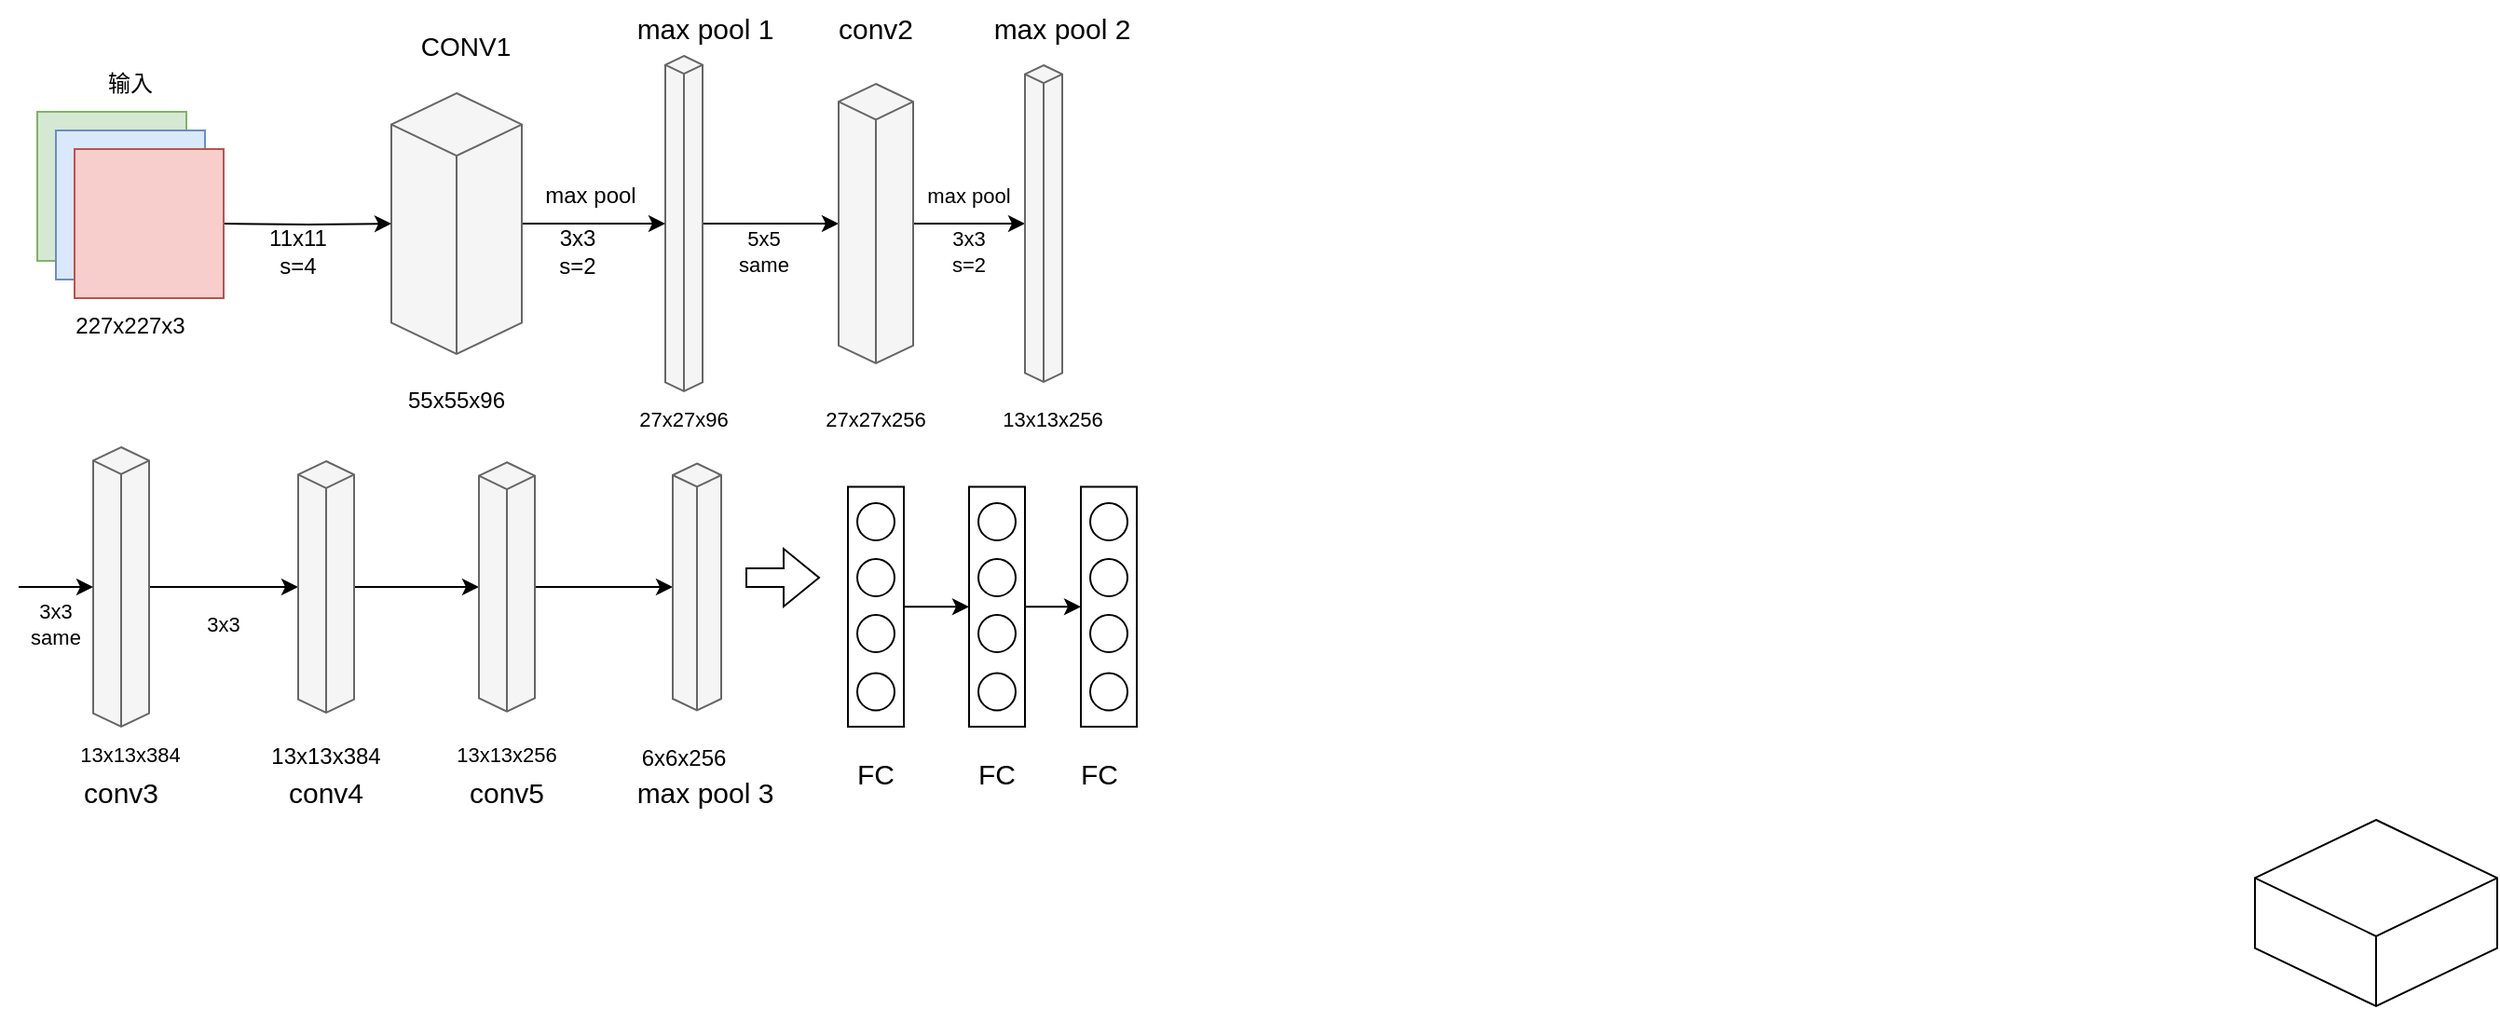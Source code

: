 <mxfile version="17.5.0" type="github">
  <diagram id="Er3TAs0pc6LTdXsy5Ztc" name="第 1 页">
    <mxGraphModel dx="1636" dy="436" grid="1" gridSize="10" guides="1" tooltips="1" connect="1" arrows="1" fold="1" page="1" pageScale="1" pageWidth="827" pageHeight="1169" math="0" shadow="0">
      <root>
        <mxCell id="0" />
        <mxCell id="1" parent="0" />
        <mxCell id="eM4Fs4ned6SNrwgzO55C-5" value="" style="whiteSpace=wrap;html=1;shape=mxgraph.basic.isocube;isoAngle=15;" vertex="1" parent="1">
          <mxGeometry x="440" y="490" width="130" height="100" as="geometry" />
        </mxCell>
        <mxCell id="eM4Fs4ned6SNrwgzO55C-41" value="" style="edgeStyle=orthogonalEdgeStyle;rounded=0;orthogonalLoop=1;jettySize=auto;html=1;fontSize=11;" edge="1" parent="1" source="eM4Fs4ned6SNrwgzO55C-13" target="eM4Fs4ned6SNrwgzO55C-39">
          <mxGeometry relative="1" as="geometry" />
        </mxCell>
        <mxCell id="eM4Fs4ned6SNrwgzO55C-13" value="" style="html=1;whiteSpace=wrap;shape=isoCube2;backgroundOutline=1;isoAngle=15;fillColor=#f5f5f5;fontColor=#333333;strokeColor=#666666;" vertex="1" parent="1">
          <mxGeometry x="-413" y="80" width="20" height="180" as="geometry" />
        </mxCell>
        <mxCell id="eM4Fs4ned6SNrwgzO55C-31" value="" style="edgeStyle=orthogonalEdgeStyle;rounded=0;orthogonalLoop=1;jettySize=auto;html=1;" edge="1" parent="1" source="eM4Fs4ned6SNrwgzO55C-20" target="eM4Fs4ned6SNrwgzO55C-13">
          <mxGeometry relative="1" as="geometry" />
        </mxCell>
        <mxCell id="eM4Fs4ned6SNrwgzO55C-20" value="" style="html=1;whiteSpace=wrap;shape=isoCube2;backgroundOutline=1;isoAngle=15;fillColor=#f5f5f5;fontColor=#333333;strokeColor=#666666;" vertex="1" parent="1">
          <mxGeometry x="-560" y="100" width="70" height="140" as="geometry" />
        </mxCell>
        <mxCell id="eM4Fs4ned6SNrwgzO55C-22" value="" style="edgeStyle=orthogonalEdgeStyle;rounded=0;orthogonalLoop=1;jettySize=auto;html=1;" edge="1" parent="1" target="eM4Fs4ned6SNrwgzO55C-20">
          <mxGeometry relative="1" as="geometry">
            <mxPoint x="-650" y="170" as="sourcePoint" />
          </mxGeometry>
        </mxCell>
        <mxCell id="eM4Fs4ned6SNrwgzO55C-23" value="输入" style="text;html=1;strokeColor=none;fillColor=none;align=center;verticalAlign=middle;whiteSpace=wrap;rounded=0;" vertex="1" parent="1">
          <mxGeometry x="-730" y="80" width="60" height="30" as="geometry" />
        </mxCell>
        <mxCell id="eM4Fs4ned6SNrwgzO55C-28" value="" style="group" vertex="1" connectable="0" parent="1">
          <mxGeometry x="-750" y="110" width="100" height="100" as="geometry" />
        </mxCell>
        <mxCell id="eM4Fs4ned6SNrwgzO55C-25" value="" style="whiteSpace=wrap;html=1;aspect=fixed;fillColor=#d5e8d4;strokeColor=#82b366;" vertex="1" parent="eM4Fs4ned6SNrwgzO55C-28">
          <mxGeometry width="80" height="80" as="geometry" />
        </mxCell>
        <mxCell id="eM4Fs4ned6SNrwgzO55C-26" value="" style="whiteSpace=wrap;html=1;aspect=fixed;fillColor=#dae8fc;strokeColor=#6c8ebf;" vertex="1" parent="eM4Fs4ned6SNrwgzO55C-28">
          <mxGeometry x="10" y="10" width="80" height="80" as="geometry" />
        </mxCell>
        <mxCell id="eM4Fs4ned6SNrwgzO55C-27" value="" style="whiteSpace=wrap;html=1;aspect=fixed;fillColor=#f8cecc;strokeColor=#b85450;" vertex="1" parent="eM4Fs4ned6SNrwgzO55C-28">
          <mxGeometry x="20" y="20" width="80" height="80" as="geometry" />
        </mxCell>
        <mxCell id="eM4Fs4ned6SNrwgzO55C-29" value="227x227x3" style="text;html=1;strokeColor=none;fillColor=none;align=center;verticalAlign=middle;whiteSpace=wrap;rounded=0;" vertex="1" parent="1">
          <mxGeometry x="-730" y="210" width="60" height="30" as="geometry" />
        </mxCell>
        <mxCell id="eM4Fs4ned6SNrwgzO55C-30" value="11x11&lt;br&gt;s=4" style="text;html=1;strokeColor=none;fillColor=none;align=center;verticalAlign=middle;whiteSpace=wrap;rounded=0;" vertex="1" parent="1">
          <mxGeometry x="-640" y="170" width="60" height="30" as="geometry" />
        </mxCell>
        <mxCell id="eM4Fs4ned6SNrwgzO55C-32" value="3x3&lt;br&gt;s=2" style="text;html=1;strokeColor=none;fillColor=none;align=center;verticalAlign=middle;whiteSpace=wrap;rounded=0;" vertex="1" parent="1">
          <mxGeometry x="-490" y="170" width="60" height="30" as="geometry" />
        </mxCell>
        <mxCell id="eM4Fs4ned6SNrwgzO55C-33" value="&lt;font style=&quot;font-size: 14px&quot;&gt;CONV1&lt;/font&gt;" style="text;html=1;strokeColor=none;fillColor=none;align=center;verticalAlign=middle;whiteSpace=wrap;rounded=0;" vertex="1" parent="1">
          <mxGeometry x="-550" y="60" width="60" height="30" as="geometry" />
        </mxCell>
        <mxCell id="eM4Fs4ned6SNrwgzO55C-34" value="55x55x96" style="text;html=1;strokeColor=none;fillColor=none;align=center;verticalAlign=middle;whiteSpace=wrap;rounded=0;" vertex="1" parent="1">
          <mxGeometry x="-555" y="250" width="60" height="30" as="geometry" />
        </mxCell>
        <mxCell id="eM4Fs4ned6SNrwgzO55C-37" value="max pool" style="text;html=1;strokeColor=none;fillColor=none;align=center;verticalAlign=middle;whiteSpace=wrap;rounded=0;" vertex="1" parent="1">
          <mxGeometry x="-483" y="140" width="60" height="30" as="geometry" />
        </mxCell>
        <mxCell id="eM4Fs4ned6SNrwgzO55C-38" value="&lt;font style=&quot;font-size: 15px&quot;&gt;max pool 1&lt;/font&gt;" style="text;html=1;strokeColor=none;fillColor=none;align=center;verticalAlign=middle;whiteSpace=wrap;rounded=0;" vertex="1" parent="1">
          <mxGeometry x="-433" y="50" width="83" height="30" as="geometry" />
        </mxCell>
        <mxCell id="eM4Fs4ned6SNrwgzO55C-46" value="" style="edgeStyle=orthogonalEdgeStyle;rounded=0;orthogonalLoop=1;jettySize=auto;html=1;fontSize=11;" edge="1" parent="1" source="eM4Fs4ned6SNrwgzO55C-39" target="eM4Fs4ned6SNrwgzO55C-45">
          <mxGeometry relative="1" as="geometry" />
        </mxCell>
        <mxCell id="eM4Fs4ned6SNrwgzO55C-39" value="" style="html=1;whiteSpace=wrap;shape=isoCube2;backgroundOutline=1;isoAngle=15;fillColor=#f5f5f5;fontColor=#333333;strokeColor=#666666;" vertex="1" parent="1">
          <mxGeometry x="-320" y="95" width="40" height="150" as="geometry" />
        </mxCell>
        <mxCell id="eM4Fs4ned6SNrwgzO55C-40" value="&lt;font style=&quot;font-size: 15px&quot;&gt;conv2&lt;/font&gt;" style="text;html=1;strokeColor=none;fillColor=none;align=center;verticalAlign=middle;whiteSpace=wrap;rounded=0;" vertex="1" parent="1">
          <mxGeometry x="-330" y="50" width="60" height="30" as="geometry" />
        </mxCell>
        <mxCell id="eM4Fs4ned6SNrwgzO55C-42" value="5x5&lt;br&gt;same" style="text;html=1;strokeColor=none;fillColor=none;align=center;verticalAlign=middle;whiteSpace=wrap;rounded=0;fontSize=11;" vertex="1" parent="1">
          <mxGeometry x="-390" y="170" width="60" height="30" as="geometry" />
        </mxCell>
        <mxCell id="eM4Fs4ned6SNrwgzO55C-43" value="27x27x256" style="text;html=1;strokeColor=none;fillColor=none;align=center;verticalAlign=middle;whiteSpace=wrap;rounded=0;fontSize=11;" vertex="1" parent="1">
          <mxGeometry x="-330" y="260" width="60" height="30" as="geometry" />
        </mxCell>
        <mxCell id="eM4Fs4ned6SNrwgzO55C-44" value="27x27x96" style="text;html=1;strokeColor=none;fillColor=none;align=center;verticalAlign=middle;whiteSpace=wrap;rounded=0;fontSize=11;" vertex="1" parent="1">
          <mxGeometry x="-433" y="260" width="60" height="30" as="geometry" />
        </mxCell>
        <mxCell id="eM4Fs4ned6SNrwgzO55C-45" value="" style="html=1;whiteSpace=wrap;shape=isoCube2;backgroundOutline=1;isoAngle=15;fontSize=11;fillColor=#f5f5f5;fontColor=#333333;strokeColor=#666666;" vertex="1" parent="1">
          <mxGeometry x="-220" y="85" width="20" height="170" as="geometry" />
        </mxCell>
        <mxCell id="eM4Fs4ned6SNrwgzO55C-47" value="3x3&lt;br&gt;s=2" style="text;html=1;strokeColor=none;fillColor=none;align=center;verticalAlign=middle;whiteSpace=wrap;rounded=0;fontSize=11;" vertex="1" parent="1">
          <mxGeometry x="-280" y="170" width="60" height="30" as="geometry" />
        </mxCell>
        <mxCell id="eM4Fs4ned6SNrwgzO55C-48" value="max pool" style="text;html=1;strokeColor=none;fillColor=none;align=center;verticalAlign=middle;whiteSpace=wrap;rounded=0;fontSize=11;" vertex="1" parent="1">
          <mxGeometry x="-280" y="140" width="60" height="30" as="geometry" />
        </mxCell>
        <mxCell id="eM4Fs4ned6SNrwgzO55C-49" value="&lt;font style=&quot;font-size: 15px&quot;&gt;max pool 2&lt;/font&gt;" style="text;html=1;strokeColor=none;fillColor=none;align=center;verticalAlign=middle;whiteSpace=wrap;rounded=0;fontSize=11;" vertex="1" parent="1">
          <mxGeometry x="-240" y="50" width="80" height="30" as="geometry" />
        </mxCell>
        <mxCell id="eM4Fs4ned6SNrwgzO55C-50" value="13x13x256" style="text;html=1;strokeColor=none;fillColor=none;align=center;verticalAlign=middle;whiteSpace=wrap;rounded=0;fontSize=11;" vertex="1" parent="1">
          <mxGeometry x="-235" y="260" width="60" height="30" as="geometry" />
        </mxCell>
        <mxCell id="eM4Fs4ned6SNrwgzO55C-56" value="" style="edgeStyle=orthogonalEdgeStyle;rounded=0;orthogonalLoop=1;jettySize=auto;html=1;fontSize=11;" edge="1" parent="1" source="eM4Fs4ned6SNrwgzO55C-51" target="eM4Fs4ned6SNrwgzO55C-55">
          <mxGeometry relative="1" as="geometry" />
        </mxCell>
        <mxCell id="eM4Fs4ned6SNrwgzO55C-51" value="" style="html=1;whiteSpace=wrap;shape=isoCube2;backgroundOutline=1;isoAngle=15;fontSize=11;fillColor=#f5f5f5;fontColor=#333333;strokeColor=#666666;" vertex="1" parent="1">
          <mxGeometry x="-720" y="290" width="30" height="150" as="geometry" />
        </mxCell>
        <mxCell id="eM4Fs4ned6SNrwgzO55C-52" value="" style="endArrow=classic;html=1;rounded=0;fontSize=11;entryX=0;entryY=0.5;entryDx=0;entryDy=0;entryPerimeter=0;" edge="1" parent="1" target="eM4Fs4ned6SNrwgzO55C-51">
          <mxGeometry width="50" height="50" relative="1" as="geometry">
            <mxPoint x="-760" y="365" as="sourcePoint" />
            <mxPoint x="-510" y="330" as="targetPoint" />
          </mxGeometry>
        </mxCell>
        <mxCell id="eM4Fs4ned6SNrwgzO55C-53" value="3x3&lt;br&gt;same" style="text;html=1;strokeColor=none;fillColor=none;align=center;verticalAlign=middle;whiteSpace=wrap;rounded=0;fontSize=11;" vertex="1" parent="1">
          <mxGeometry x="-770" y="370" width="60" height="30" as="geometry" />
        </mxCell>
        <mxCell id="eM4Fs4ned6SNrwgzO55C-54" value="13x13x384" style="text;html=1;strokeColor=none;fillColor=none;align=center;verticalAlign=middle;whiteSpace=wrap;rounded=0;fontSize=11;" vertex="1" parent="1">
          <mxGeometry x="-730" y="440" width="60" height="30" as="geometry" />
        </mxCell>
        <mxCell id="eM4Fs4ned6SNrwgzO55C-60" value="" style="edgeStyle=orthogonalEdgeStyle;rounded=0;orthogonalLoop=1;jettySize=auto;html=1;fontSize=11;" edge="1" parent="1" source="eM4Fs4ned6SNrwgzO55C-55" target="eM4Fs4ned6SNrwgzO55C-58">
          <mxGeometry relative="1" as="geometry" />
        </mxCell>
        <mxCell id="eM4Fs4ned6SNrwgzO55C-55" value="" style="html=1;whiteSpace=wrap;shape=isoCube2;backgroundOutline=1;isoAngle=15;fontSize=11;fillColor=#f5f5f5;fontColor=#333333;strokeColor=#666666;" vertex="1" parent="1">
          <mxGeometry x="-610" y="297.5" width="30" height="135" as="geometry" />
        </mxCell>
        <mxCell id="eM4Fs4ned6SNrwgzO55C-57" value="3x3" style="text;html=1;strokeColor=none;fillColor=none;align=center;verticalAlign=middle;whiteSpace=wrap;rounded=0;fontSize=11;" vertex="1" parent="1">
          <mxGeometry x="-680" y="370" width="60" height="30" as="geometry" />
        </mxCell>
        <mxCell id="eM4Fs4ned6SNrwgzO55C-62" value="" style="edgeStyle=orthogonalEdgeStyle;rounded=0;orthogonalLoop=1;jettySize=auto;html=1;fontSize=11;" edge="1" parent="1" source="eM4Fs4ned6SNrwgzO55C-58" target="eM4Fs4ned6SNrwgzO55C-61">
          <mxGeometry relative="1" as="geometry" />
        </mxCell>
        <mxCell id="eM4Fs4ned6SNrwgzO55C-58" value="" style="html=1;whiteSpace=wrap;shape=isoCube2;backgroundOutline=1;isoAngle=15;fontSize=11;fillColor=#f5f5f5;fontColor=#333333;strokeColor=#666666;" vertex="1" parent="1">
          <mxGeometry x="-513" y="298.13" width="30" height="133.75" as="geometry" />
        </mxCell>
        <mxCell id="eM4Fs4ned6SNrwgzO55C-61" value="" style="html=1;whiteSpace=wrap;shape=isoCube2;backgroundOutline=1;isoAngle=15;fontSize=11;fillColor=#f5f5f5;fontColor=#333333;strokeColor=#666666;" vertex="1" parent="1">
          <mxGeometry x="-409" y="298.75" width="26" height="132.5" as="geometry" />
        </mxCell>
        <mxCell id="eM4Fs4ned6SNrwgzO55C-63" value="13x13x256" style="text;html=1;strokeColor=none;fillColor=none;align=center;verticalAlign=middle;whiteSpace=wrap;rounded=0;fontSize=11;" vertex="1" parent="1">
          <mxGeometry x="-528" y="440" width="60" height="30" as="geometry" />
        </mxCell>
        <mxCell id="eM4Fs4ned6SNrwgzO55C-65" value="&lt;font style=&quot;font-size: 15px&quot;&gt;conv3&lt;/font&gt;" style="text;html=1;strokeColor=none;fillColor=none;align=center;verticalAlign=middle;whiteSpace=wrap;rounded=0;fontSize=11;" vertex="1" parent="1">
          <mxGeometry x="-735" y="460" width="60" height="30" as="geometry" />
        </mxCell>
        <mxCell id="eM4Fs4ned6SNrwgzO55C-66" value="&lt;font style=&quot;font-size: 15px&quot;&gt;conv4&lt;/font&gt;" style="text;html=1;strokeColor=none;fillColor=none;align=center;verticalAlign=middle;whiteSpace=wrap;rounded=0;fontSize=11;" vertex="1" parent="1">
          <mxGeometry x="-625" y="460" width="60" height="30" as="geometry" />
        </mxCell>
        <mxCell id="eM4Fs4ned6SNrwgzO55C-67" value="&lt;font style=&quot;font-size: 15px&quot;&gt;conv5&lt;/font&gt;" style="text;html=1;strokeColor=none;fillColor=none;align=center;verticalAlign=middle;whiteSpace=wrap;rounded=0;fontSize=11;" vertex="1" parent="1">
          <mxGeometry x="-528" y="460" width="60" height="30" as="geometry" />
        </mxCell>
        <mxCell id="eM4Fs4ned6SNrwgzO55C-68" value="&lt;font style=&quot;font-size: 12px&quot;&gt;13x13x384&lt;/font&gt;" style="text;html=1;strokeColor=none;fillColor=none;align=center;verticalAlign=middle;whiteSpace=wrap;rounded=0;fontSize=14;" vertex="1" parent="1">
          <mxGeometry x="-625" y="440" width="60" height="30" as="geometry" />
        </mxCell>
        <mxCell id="eM4Fs4ned6SNrwgzO55C-69" value="&lt;font style=&quot;font-size: 12px&quot;&gt;6x6x256&lt;/font&gt;" style="text;html=1;strokeColor=none;fillColor=none;align=center;verticalAlign=middle;whiteSpace=wrap;rounded=0;fontSize=15;" vertex="1" parent="1">
          <mxGeometry x="-433" y="440" width="60" height="30" as="geometry" />
        </mxCell>
        <mxCell id="eM4Fs4ned6SNrwgzO55C-70" value="&lt;font style=&quot;font-size: 15px&quot;&gt;max pool 3&lt;/font&gt;" style="text;html=1;strokeColor=none;fillColor=none;align=center;verticalAlign=middle;whiteSpace=wrap;rounded=0;fontSize=12;" vertex="1" parent="1">
          <mxGeometry x="-433" y="460" width="83" height="30" as="geometry" />
        </mxCell>
        <mxCell id="eM4Fs4ned6SNrwgzO55C-72" value="" style="shape=flexArrow;endArrow=classic;html=1;rounded=0;fontSize=15;" edge="1" parent="1">
          <mxGeometry width="50" height="50" relative="1" as="geometry">
            <mxPoint x="-370" y="360" as="sourcePoint" />
            <mxPoint x="-330" y="360" as="targetPoint" />
          </mxGeometry>
        </mxCell>
        <mxCell id="eM4Fs4ned6SNrwgzO55C-92" value="" style="group" vertex="1" connectable="0" parent="1">
          <mxGeometry x="-315" y="311.25" width="30" height="128.75" as="geometry" />
        </mxCell>
        <mxCell id="eM4Fs4ned6SNrwgzO55C-74" value="" style="rounded=0;whiteSpace=wrap;html=1;fontSize=15;gradientColor=none;" vertex="1" parent="eM4Fs4ned6SNrwgzO55C-92">
          <mxGeometry width="30" height="128.75" as="geometry" />
        </mxCell>
        <mxCell id="eM4Fs4ned6SNrwgzO55C-75" value="" style="ellipse;whiteSpace=wrap;html=1;aspect=fixed;fontSize=15;gradientColor=none;" vertex="1" parent="eM4Fs4ned6SNrwgzO55C-92">
          <mxGeometry x="5" y="8.75" width="20" height="20" as="geometry" />
        </mxCell>
        <mxCell id="eM4Fs4ned6SNrwgzO55C-76" value="" style="ellipse;whiteSpace=wrap;html=1;aspect=fixed;fontSize=15;gradientColor=none;" vertex="1" parent="eM4Fs4ned6SNrwgzO55C-92">
          <mxGeometry x="5" y="38.75" width="20" height="20" as="geometry" />
        </mxCell>
        <mxCell id="eM4Fs4ned6SNrwgzO55C-77" value="" style="ellipse;whiteSpace=wrap;html=1;aspect=fixed;fontSize=15;gradientColor=none;" vertex="1" parent="eM4Fs4ned6SNrwgzO55C-92">
          <mxGeometry x="5" y="100" width="20" height="20" as="geometry" />
        </mxCell>
        <mxCell id="eM4Fs4ned6SNrwgzO55C-80" value="" style="ellipse;whiteSpace=wrap;html=1;aspect=fixed;fontSize=15;gradientColor=none;" vertex="1" parent="eM4Fs4ned6SNrwgzO55C-92">
          <mxGeometry x="5" y="68.75" width="20" height="20" as="geometry" />
        </mxCell>
        <mxCell id="eM4Fs4ned6SNrwgzO55C-93" value="" style="group" vertex="1" connectable="0" parent="1">
          <mxGeometry x="-250" y="311.25" width="30" height="128.75" as="geometry" />
        </mxCell>
        <mxCell id="eM4Fs4ned6SNrwgzO55C-94" value="" style="rounded=0;whiteSpace=wrap;html=1;fontSize=15;gradientColor=none;" vertex="1" parent="eM4Fs4ned6SNrwgzO55C-93">
          <mxGeometry width="30" height="128.75" as="geometry" />
        </mxCell>
        <mxCell id="eM4Fs4ned6SNrwgzO55C-95" value="" style="ellipse;whiteSpace=wrap;html=1;aspect=fixed;fontSize=15;gradientColor=none;" vertex="1" parent="eM4Fs4ned6SNrwgzO55C-93">
          <mxGeometry x="5" y="8.75" width="20" height="20" as="geometry" />
        </mxCell>
        <mxCell id="eM4Fs4ned6SNrwgzO55C-96" value="" style="ellipse;whiteSpace=wrap;html=1;aspect=fixed;fontSize=15;gradientColor=none;" vertex="1" parent="eM4Fs4ned6SNrwgzO55C-93">
          <mxGeometry x="5" y="38.75" width="20" height="20" as="geometry" />
        </mxCell>
        <mxCell id="eM4Fs4ned6SNrwgzO55C-97" value="" style="ellipse;whiteSpace=wrap;html=1;aspect=fixed;fontSize=15;gradientColor=none;" vertex="1" parent="eM4Fs4ned6SNrwgzO55C-93">
          <mxGeometry x="5" y="100" width="20" height="20" as="geometry" />
        </mxCell>
        <mxCell id="eM4Fs4ned6SNrwgzO55C-98" value="" style="ellipse;whiteSpace=wrap;html=1;aspect=fixed;fontSize=15;gradientColor=none;" vertex="1" parent="eM4Fs4ned6SNrwgzO55C-93">
          <mxGeometry x="5" y="68.75" width="20" height="20" as="geometry" />
        </mxCell>
        <mxCell id="eM4Fs4ned6SNrwgzO55C-99" value="" style="group" vertex="1" connectable="0" parent="1">
          <mxGeometry x="-190" y="311.25" width="30" height="128.75" as="geometry" />
        </mxCell>
        <mxCell id="eM4Fs4ned6SNrwgzO55C-100" value="" style="rounded=0;whiteSpace=wrap;html=1;fontSize=15;gradientColor=none;" vertex="1" parent="eM4Fs4ned6SNrwgzO55C-99">
          <mxGeometry width="30" height="128.75" as="geometry" />
        </mxCell>
        <mxCell id="eM4Fs4ned6SNrwgzO55C-101" value="" style="ellipse;whiteSpace=wrap;html=1;aspect=fixed;fontSize=15;gradientColor=none;" vertex="1" parent="eM4Fs4ned6SNrwgzO55C-99">
          <mxGeometry x="5" y="8.75" width="20" height="20" as="geometry" />
        </mxCell>
        <mxCell id="eM4Fs4ned6SNrwgzO55C-102" value="" style="ellipse;whiteSpace=wrap;html=1;aspect=fixed;fontSize=15;gradientColor=none;" vertex="1" parent="eM4Fs4ned6SNrwgzO55C-99">
          <mxGeometry x="5" y="38.75" width="20" height="20" as="geometry" />
        </mxCell>
        <mxCell id="eM4Fs4ned6SNrwgzO55C-103" value="" style="ellipse;whiteSpace=wrap;html=1;aspect=fixed;fontSize=15;gradientColor=none;" vertex="1" parent="eM4Fs4ned6SNrwgzO55C-99">
          <mxGeometry x="5" y="100" width="20" height="20" as="geometry" />
        </mxCell>
        <mxCell id="eM4Fs4ned6SNrwgzO55C-104" value="" style="ellipse;whiteSpace=wrap;html=1;aspect=fixed;fontSize=15;gradientColor=none;" vertex="1" parent="eM4Fs4ned6SNrwgzO55C-99">
          <mxGeometry x="5" y="68.75" width="20" height="20" as="geometry" />
        </mxCell>
        <mxCell id="eM4Fs4ned6SNrwgzO55C-111" value="" style="endArrow=classic;html=1;rounded=0;fontSize=15;entryX=0;entryY=0.5;entryDx=0;entryDy=0;exitX=1;exitY=0.5;exitDx=0;exitDy=0;" edge="1" parent="1" source="eM4Fs4ned6SNrwgzO55C-74" target="eM4Fs4ned6SNrwgzO55C-94">
          <mxGeometry width="50" height="50" relative="1" as="geometry">
            <mxPoint x="-560" y="330" as="sourcePoint" />
            <mxPoint x="-510" y="280" as="targetPoint" />
          </mxGeometry>
        </mxCell>
        <mxCell id="eM4Fs4ned6SNrwgzO55C-112" value="" style="endArrow=classic;html=1;rounded=0;fontSize=15;entryX=0;entryY=0.5;entryDx=0;entryDy=0;exitX=1;exitY=0.5;exitDx=0;exitDy=0;" edge="1" parent="1" source="eM4Fs4ned6SNrwgzO55C-94" target="eM4Fs4ned6SNrwgzO55C-100">
          <mxGeometry width="50" height="50" relative="1" as="geometry">
            <mxPoint x="-560" y="330" as="sourcePoint" />
            <mxPoint x="-510" y="280" as="targetPoint" />
          </mxGeometry>
        </mxCell>
        <mxCell id="eM4Fs4ned6SNrwgzO55C-113" value="&lt;font style=&quot;font-size: 15px&quot;&gt;FC&lt;/font&gt;" style="text;html=1;strokeColor=none;fillColor=none;align=center;verticalAlign=middle;whiteSpace=wrap;rounded=0;fontSize=15;" vertex="1" parent="1">
          <mxGeometry x="-330" y="450" width="60" height="30" as="geometry" />
        </mxCell>
        <mxCell id="eM4Fs4ned6SNrwgzO55C-115" value="&lt;font style=&quot;font-size: 15px&quot;&gt;FC&lt;/font&gt;" style="text;html=1;strokeColor=none;fillColor=none;align=center;verticalAlign=middle;whiteSpace=wrap;rounded=0;fontSize=15;" vertex="1" parent="1">
          <mxGeometry x="-265" y="450" width="60" height="30" as="geometry" />
        </mxCell>
        <mxCell id="eM4Fs4ned6SNrwgzO55C-116" value="&lt;font style=&quot;font-size: 15px&quot;&gt;FC&lt;/font&gt;" style="text;html=1;strokeColor=none;fillColor=none;align=center;verticalAlign=middle;whiteSpace=wrap;rounded=0;fontSize=15;" vertex="1" parent="1">
          <mxGeometry x="-210" y="450" width="60" height="30" as="geometry" />
        </mxCell>
      </root>
    </mxGraphModel>
  </diagram>
</mxfile>

